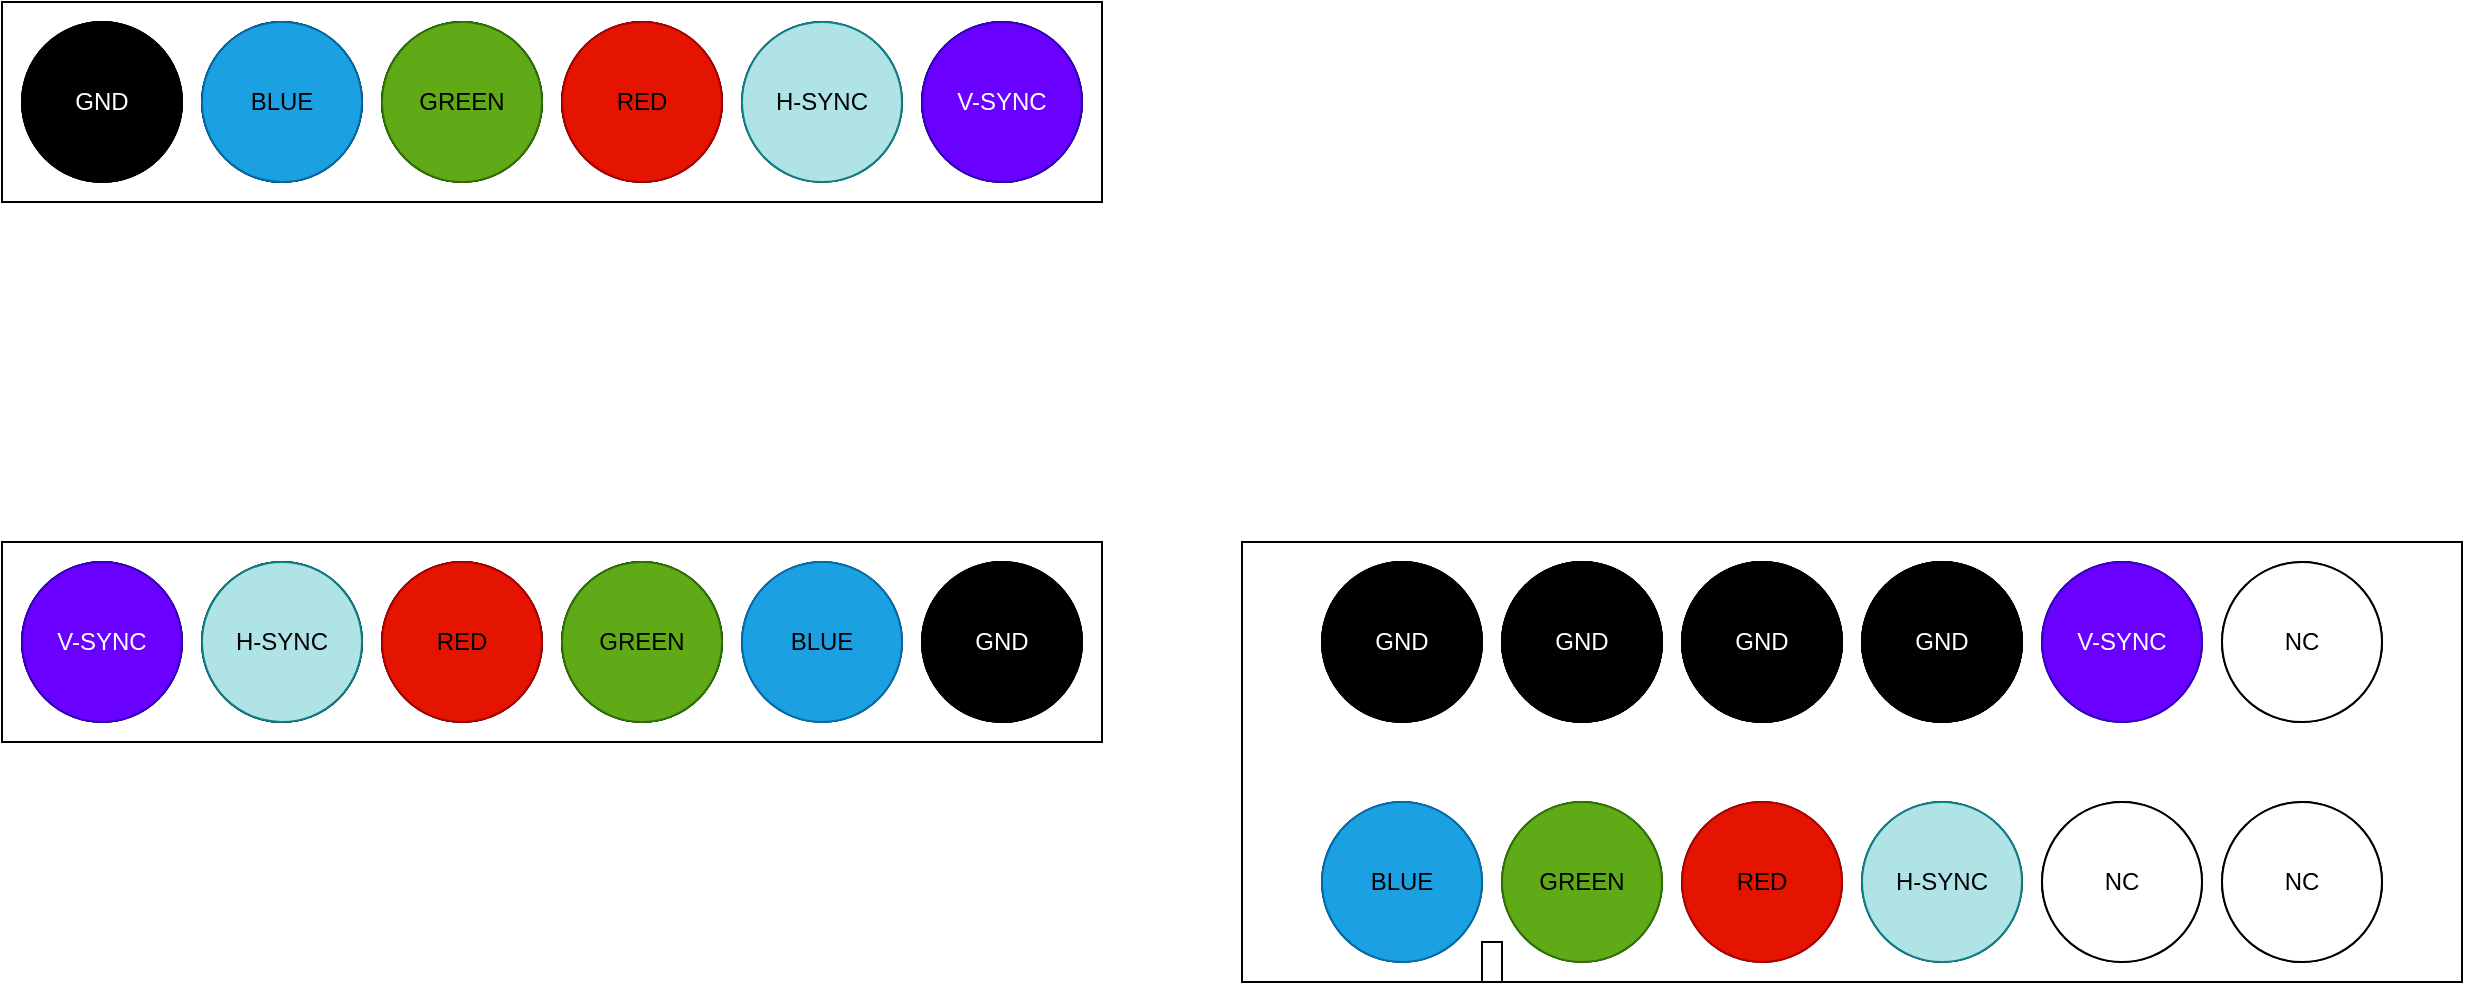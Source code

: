 <mxfile>
    <diagram id="lGDpkZlDJcZoAkzYa7RZ" name="Page-1">
        <mxGraphModel dx="2165" dy="628" grid="1" gridSize="10" guides="1" tooltips="1" connect="1" arrows="1" fold="1" page="1" pageScale="1" pageWidth="850" pageHeight="1100" math="0" shadow="0">
            <root>
                <mxCell id="0"/>
                <mxCell id="1" parent="0"/>
                <mxCell id="83" value="" style="rounded=0;whiteSpace=wrap;html=1;" parent="1" vertex="1">
                    <mxGeometry x="-550" y="800" width="550" height="100" as="geometry"/>
                </mxCell>
                <mxCell id="17" value="" style="rounded=0;whiteSpace=wrap;html=1;" parent="1" vertex="1">
                    <mxGeometry x="70" y="800" width="610" height="220" as="geometry"/>
                </mxCell>
                <mxCell id="18" value="gnd" style="ellipse;whiteSpace=wrap;html=1;" parent="1" vertex="1">
                    <mxGeometry x="110" y="810" width="80" height="80" as="geometry"/>
                </mxCell>
                <mxCell id="19" value="BLUE" style="ellipse;whiteSpace=wrap;html=1;" parent="1" vertex="1">
                    <mxGeometry x="110" y="930" width="80" height="80" as="geometry"/>
                </mxCell>
                <mxCell id="20" value="gnd" style="ellipse;whiteSpace=wrap;html=1;" parent="1" vertex="1">
                    <mxGeometry x="200" y="810" width="80" height="80" as="geometry"/>
                </mxCell>
                <mxCell id="21" value="green" style="ellipse;whiteSpace=wrap;html=1;" parent="1" vertex="1">
                    <mxGeometry x="200" y="930" width="80" height="80" as="geometry"/>
                </mxCell>
                <mxCell id="22" value="gnd" style="ellipse;whiteSpace=wrap;html=1;" parent="1" vertex="1">
                    <mxGeometry x="290" y="810" width="80" height="80" as="geometry"/>
                </mxCell>
                <mxCell id="23" value="red" style="ellipse;whiteSpace=wrap;html=1;" parent="1" vertex="1">
                    <mxGeometry x="290" y="930" width="80" height="80" as="geometry"/>
                </mxCell>
                <mxCell id="24" value="gnd" style="ellipse;whiteSpace=wrap;html=1;" parent="1" vertex="1">
                    <mxGeometry x="380" y="810" width="80" height="80" as="geometry"/>
                </mxCell>
                <mxCell id="25" value="hsync" style="ellipse;whiteSpace=wrap;html=1;" parent="1" vertex="1">
                    <mxGeometry x="380" y="930" width="80" height="80" as="geometry"/>
                </mxCell>
                <mxCell id="26" value="Vsync" style="ellipse;whiteSpace=wrap;html=1;" parent="1" vertex="1">
                    <mxGeometry x="470" y="810" width="80" height="80" as="geometry"/>
                </mxCell>
                <mxCell id="27" value="" style="ellipse;whiteSpace=wrap;html=1;" parent="1" vertex="1">
                    <mxGeometry x="470" y="930" width="80" height="80" as="geometry"/>
                </mxCell>
                <mxCell id="28" value="" style="ellipse;whiteSpace=wrap;html=1;" parent="1" vertex="1">
                    <mxGeometry x="560" y="810" width="80" height="80" as="geometry"/>
                </mxCell>
                <mxCell id="29" value="" style="ellipse;whiteSpace=wrap;html=1;" parent="1" vertex="1">
                    <mxGeometry x="560" y="930" width="80" height="80" as="geometry"/>
                </mxCell>
                <mxCell id="30" value="" style="rounded=0;whiteSpace=wrap;html=1;" parent="1" vertex="1">
                    <mxGeometry x="190" y="1000" width="10" height="20" as="geometry"/>
                </mxCell>
                <mxCell id="31" value="gnd" style="ellipse;whiteSpace=wrap;html=1;" parent="1" vertex="1">
                    <mxGeometry x="-90" y="810" width="80" height="80" as="geometry"/>
                </mxCell>
                <mxCell id="32" value="Vsync" style="ellipse;whiteSpace=wrap;html=1;" parent="1" vertex="1">
                    <mxGeometry x="-540" y="810" width="80" height="80" as="geometry"/>
                </mxCell>
                <mxCell id="33" value="BLUE" style="ellipse;whiteSpace=wrap;html=1;" parent="1" vertex="1">
                    <mxGeometry x="-180" y="810" width="80" height="80" as="geometry"/>
                </mxCell>
                <mxCell id="34" value="green" style="ellipse;whiteSpace=wrap;html=1;" parent="1" vertex="1">
                    <mxGeometry x="-270" y="810" width="80" height="80" as="geometry"/>
                </mxCell>
                <mxCell id="35" value="red" style="ellipse;whiteSpace=wrap;html=1;" parent="1" vertex="1">
                    <mxGeometry x="-360" y="810" width="80" height="80" as="geometry"/>
                </mxCell>
                <mxCell id="36" value="hsync" style="ellipse;whiteSpace=wrap;html=1;" parent="1" vertex="1">
                    <mxGeometry x="-450" y="810" width="80" height="80" as="geometry"/>
                </mxCell>
                <mxCell id="50" value="GND" style="ellipse;whiteSpace=wrap;html=1;" parent="1" vertex="1">
                    <mxGeometry x="110" y="810" width="80" height="80" as="geometry"/>
                </mxCell>
                <mxCell id="51" value="GND" style="ellipse;whiteSpace=wrap;html=1;fontStyle=1" parent="1" vertex="1">
                    <mxGeometry x="200" y="810" width="80" height="80" as="geometry"/>
                </mxCell>
                <mxCell id="52" value="GND" style="ellipse;whiteSpace=wrap;html=1;" parent="1" vertex="1">
                    <mxGeometry x="290" y="810" width="80" height="80" as="geometry"/>
                </mxCell>
                <mxCell id="53" value="GND" style="ellipse;whiteSpace=wrap;html=1;" parent="1" vertex="1">
                    <mxGeometry x="380" y="810" width="80" height="80" as="geometry"/>
                </mxCell>
                <mxCell id="54" value="GND" style="ellipse;whiteSpace=wrap;html=1;fillColor=#000000;fontColor=#FFFFFF;" parent="1" vertex="1">
                    <mxGeometry x="110" y="810" width="80" height="80" as="geometry"/>
                </mxCell>
                <mxCell id="55" value="BLUE" style="ellipse;whiteSpace=wrap;html=1;fillColor=#1ba1e2;fontColor=#000000;strokeColor=#006EAF;" parent="1" vertex="1">
                    <mxGeometry x="110" y="930" width="80" height="80" as="geometry"/>
                </mxCell>
                <mxCell id="56" value="GND" style="ellipse;whiteSpace=wrap;html=1;" parent="1" vertex="1">
                    <mxGeometry x="200" y="810" width="80" height="80" as="geometry"/>
                </mxCell>
                <mxCell id="57" value="GREEN" style="ellipse;whiteSpace=wrap;html=1;fillColor=#60a917;fontColor=#000000;strokeColor=#2D7600;" parent="1" vertex="1">
                    <mxGeometry x="200" y="930" width="80" height="80" as="geometry"/>
                </mxCell>
                <mxCell id="58" value="GND" style="ellipse;whiteSpace=wrap;html=1;" parent="1" vertex="1">
                    <mxGeometry x="290" y="810" width="80" height="80" as="geometry"/>
                </mxCell>
                <mxCell id="59" value="RED" style="ellipse;whiteSpace=wrap;html=1;fillColor=#e51400;fontColor=#000000;strokeColor=#B20000;" parent="1" vertex="1">
                    <mxGeometry x="290" y="930" width="80" height="80" as="geometry"/>
                </mxCell>
                <mxCell id="60" value="GND" style="ellipse;whiteSpace=wrap;html=1;" parent="1" vertex="1">
                    <mxGeometry x="380" y="810" width="80" height="80" as="geometry"/>
                </mxCell>
                <mxCell id="61" value="H-SYNC" style="ellipse;whiteSpace=wrap;html=1;fillColor=#b0e3e6;strokeColor=#0e8088;fontColor=#000000;" parent="1" vertex="1">
                    <mxGeometry x="380" y="930" width="80" height="80" as="geometry"/>
                </mxCell>
                <mxCell id="62" value="V-SYNC" style="ellipse;whiteSpace=wrap;html=1;fillColor=#6a00ff;fontColor=#FFFFFF;strokeColor=#3700CC;" parent="1" vertex="1">
                    <mxGeometry x="470" y="810" width="80" height="80" as="geometry"/>
                </mxCell>
                <mxCell id="63" value="NC" style="ellipse;whiteSpace=wrap;html=1;" parent="1" vertex="1">
                    <mxGeometry x="470" y="930" width="80" height="80" as="geometry"/>
                </mxCell>
                <mxCell id="64" value="NC" style="ellipse;whiteSpace=wrap;html=1;" parent="1" vertex="1">
                    <mxGeometry x="560" y="810" width="80" height="80" as="geometry"/>
                </mxCell>
                <mxCell id="65" value="NC" style="ellipse;whiteSpace=wrap;html=1;" parent="1" vertex="1">
                    <mxGeometry x="560" y="930" width="80" height="80" as="geometry"/>
                </mxCell>
                <mxCell id="66" value="" style="rounded=0;whiteSpace=wrap;html=1;" parent="1" vertex="1">
                    <mxGeometry x="190" y="1000" width="10" height="20" as="geometry"/>
                </mxCell>
                <mxCell id="67" value="V-SYNC" style="ellipse;whiteSpace=wrap;html=1;" parent="1" vertex="1">
                    <mxGeometry x="-540" y="810" width="80" height="80" as="geometry"/>
                </mxCell>
                <mxCell id="68" value="H-SYNC" style="ellipse;whiteSpace=wrap;html=1;" parent="1" vertex="1">
                    <mxGeometry x="-450" y="810" width="80" height="80" as="geometry"/>
                </mxCell>
                <mxCell id="69" value="RED" style="ellipse;whiteSpace=wrap;html=1;" parent="1" vertex="1">
                    <mxGeometry x="-360" y="810" width="80" height="80" as="geometry"/>
                </mxCell>
                <mxCell id="70" value="GREEN" style="ellipse;whiteSpace=wrap;html=1;" parent="1" vertex="1">
                    <mxGeometry x="-270" y="810" width="80" height="80" as="geometry"/>
                </mxCell>
                <mxCell id="71" value="GND" style="ellipse;whiteSpace=wrap;html=1;" parent="1" vertex="1">
                    <mxGeometry x="-90" y="810" width="80" height="80" as="geometry"/>
                </mxCell>
                <mxCell id="73" value="GND" style="ellipse;whiteSpace=wrap;html=1;fillColor=#000000;fontColor=#FFFFFF;" parent="1" vertex="1">
                    <mxGeometry x="200" y="810" width="80" height="80" as="geometry"/>
                </mxCell>
                <mxCell id="74" value="GND" style="ellipse;whiteSpace=wrap;html=1;fillColor=#000000;fontColor=#FFFFFF;" parent="1" vertex="1">
                    <mxGeometry x="290" y="810" width="80" height="80" as="geometry"/>
                </mxCell>
                <mxCell id="75" value="GND" style="ellipse;whiteSpace=wrap;html=1;fillColor=#000000;fontColor=#FFFFFF;" parent="1" vertex="1">
                    <mxGeometry x="380" y="810" width="80" height="80" as="geometry"/>
                </mxCell>
                <mxCell id="77" value="V-SYNC" style="ellipse;whiteSpace=wrap;html=1;fillColor=#6a00ff;fontColor=#FFFFFF;strokeColor=#3700CC;" parent="1" vertex="1">
                    <mxGeometry x="-540" y="810" width="80" height="80" as="geometry"/>
                </mxCell>
                <mxCell id="78" value="H-SYNC" style="ellipse;whiteSpace=wrap;html=1;fillColor=#b0e3e6;strokeColor=#0e8088;fontColor=#000000;" parent="1" vertex="1">
                    <mxGeometry x="-450" y="810" width="80" height="80" as="geometry"/>
                </mxCell>
                <mxCell id="79" value="RED" style="ellipse;whiteSpace=wrap;html=1;fillColor=#e51400;fontColor=#000000;strokeColor=#B20000;" parent="1" vertex="1">
                    <mxGeometry x="-360" y="810" width="80" height="80" as="geometry"/>
                </mxCell>
                <mxCell id="80" value="GREEN" style="ellipse;whiteSpace=wrap;html=1;fillColor=#60a917;fontColor=#000000;strokeColor=#2D7600;" parent="1" vertex="1">
                    <mxGeometry x="-270" y="810" width="80" height="80" as="geometry"/>
                </mxCell>
                <mxCell id="81" value="BLUE" style="ellipse;whiteSpace=wrap;html=1;fillColor=#1ba1e2;fontColor=#000000;strokeColor=#006EAF;" parent="1" vertex="1">
                    <mxGeometry x="-180" y="810" width="80" height="80" as="geometry"/>
                </mxCell>
                <mxCell id="82" value="GND" style="ellipse;whiteSpace=wrap;html=1;fillColor=#000000;fontColor=#FFFFFF;" parent="1" vertex="1">
                    <mxGeometry x="-90" y="810" width="80" height="80" as="geometry"/>
                </mxCell>
                <mxCell id="84" value="" style="rounded=0;whiteSpace=wrap;html=1;" vertex="1" parent="1">
                    <mxGeometry x="-550" y="530" width="550" height="100" as="geometry"/>
                </mxCell>
                <mxCell id="85" value="gnd" style="ellipse;whiteSpace=wrap;html=1;" vertex="1" parent="1">
                    <mxGeometry x="-90" y="540" width="80" height="80" as="geometry"/>
                </mxCell>
                <mxCell id="86" value="Vsync" style="ellipse;whiteSpace=wrap;html=1;" vertex="1" parent="1">
                    <mxGeometry x="-540" y="540" width="80" height="80" as="geometry"/>
                </mxCell>
                <mxCell id="87" value="BLUE" style="ellipse;whiteSpace=wrap;html=1;" vertex="1" parent="1">
                    <mxGeometry x="-180" y="540" width="80" height="80" as="geometry"/>
                </mxCell>
                <mxCell id="88" value="green" style="ellipse;whiteSpace=wrap;html=1;" vertex="1" parent="1">
                    <mxGeometry x="-270" y="540" width="80" height="80" as="geometry"/>
                </mxCell>
                <mxCell id="89" value="red" style="ellipse;whiteSpace=wrap;html=1;" vertex="1" parent="1">
                    <mxGeometry x="-360" y="540" width="80" height="80" as="geometry"/>
                </mxCell>
                <mxCell id="90" value="hsync" style="ellipse;whiteSpace=wrap;html=1;" vertex="1" parent="1">
                    <mxGeometry x="-450" y="540" width="80" height="80" as="geometry"/>
                </mxCell>
                <mxCell id="91" value="V-SYNC" style="ellipse;whiteSpace=wrap;html=1;" vertex="1" parent="1">
                    <mxGeometry x="-540" y="540" width="80" height="80" as="geometry"/>
                </mxCell>
                <mxCell id="92" value="H-SYNC" style="ellipse;whiteSpace=wrap;html=1;" vertex="1" parent="1">
                    <mxGeometry x="-450" y="540" width="80" height="80" as="geometry"/>
                </mxCell>
                <mxCell id="93" value="RED" style="ellipse;whiteSpace=wrap;html=1;" vertex="1" parent="1">
                    <mxGeometry x="-360" y="540" width="80" height="80" as="geometry"/>
                </mxCell>
                <mxCell id="94" value="GREEN" style="ellipse;whiteSpace=wrap;html=1;" vertex="1" parent="1">
                    <mxGeometry x="-270" y="540" width="80" height="80" as="geometry"/>
                </mxCell>
                <mxCell id="95" value="GND" style="ellipse;whiteSpace=wrap;html=1;" vertex="1" parent="1">
                    <mxGeometry x="-90" y="540" width="80" height="80" as="geometry"/>
                </mxCell>
                <mxCell id="96" value="V-SYNC" style="ellipse;whiteSpace=wrap;html=1;fillColor=#6a00ff;fontColor=#FFFFFF;strokeColor=#3700CC;" vertex="1" parent="1">
                    <mxGeometry x="-90" y="540" width="80" height="80" as="geometry"/>
                </mxCell>
                <mxCell id="97" value="H-SYNC" style="ellipse;whiteSpace=wrap;html=1;fillColor=#b0e3e6;strokeColor=#0e8088;fontColor=#000000;" vertex="1" parent="1">
                    <mxGeometry x="-180" y="540" width="80" height="80" as="geometry"/>
                </mxCell>
                <mxCell id="98" value="RED" style="ellipse;whiteSpace=wrap;html=1;fillColor=#e51400;fontColor=#000000;strokeColor=#B20000;" vertex="1" parent="1">
                    <mxGeometry x="-270" y="540" width="80" height="80" as="geometry"/>
                </mxCell>
                <mxCell id="99" value="GREEN" style="ellipse;whiteSpace=wrap;html=1;fillColor=#60a917;fontColor=#000000;strokeColor=#2D7600;" vertex="1" parent="1">
                    <mxGeometry x="-360" y="540" width="80" height="80" as="geometry"/>
                </mxCell>
                <mxCell id="100" value="BLUE" style="ellipse;whiteSpace=wrap;html=1;fillColor=#1ba1e2;fontColor=#000000;strokeColor=#006EAF;" vertex="1" parent="1">
                    <mxGeometry x="-450" y="540" width="80" height="80" as="geometry"/>
                </mxCell>
                <mxCell id="101" value="GND" style="ellipse;whiteSpace=wrap;html=1;fillColor=#000000;fontColor=#FFFFFF;" vertex="1" parent="1">
                    <mxGeometry x="-540" y="540" width="80" height="80" as="geometry"/>
                </mxCell>
            </root>
        </mxGraphModel>
    </diagram>
</mxfile>